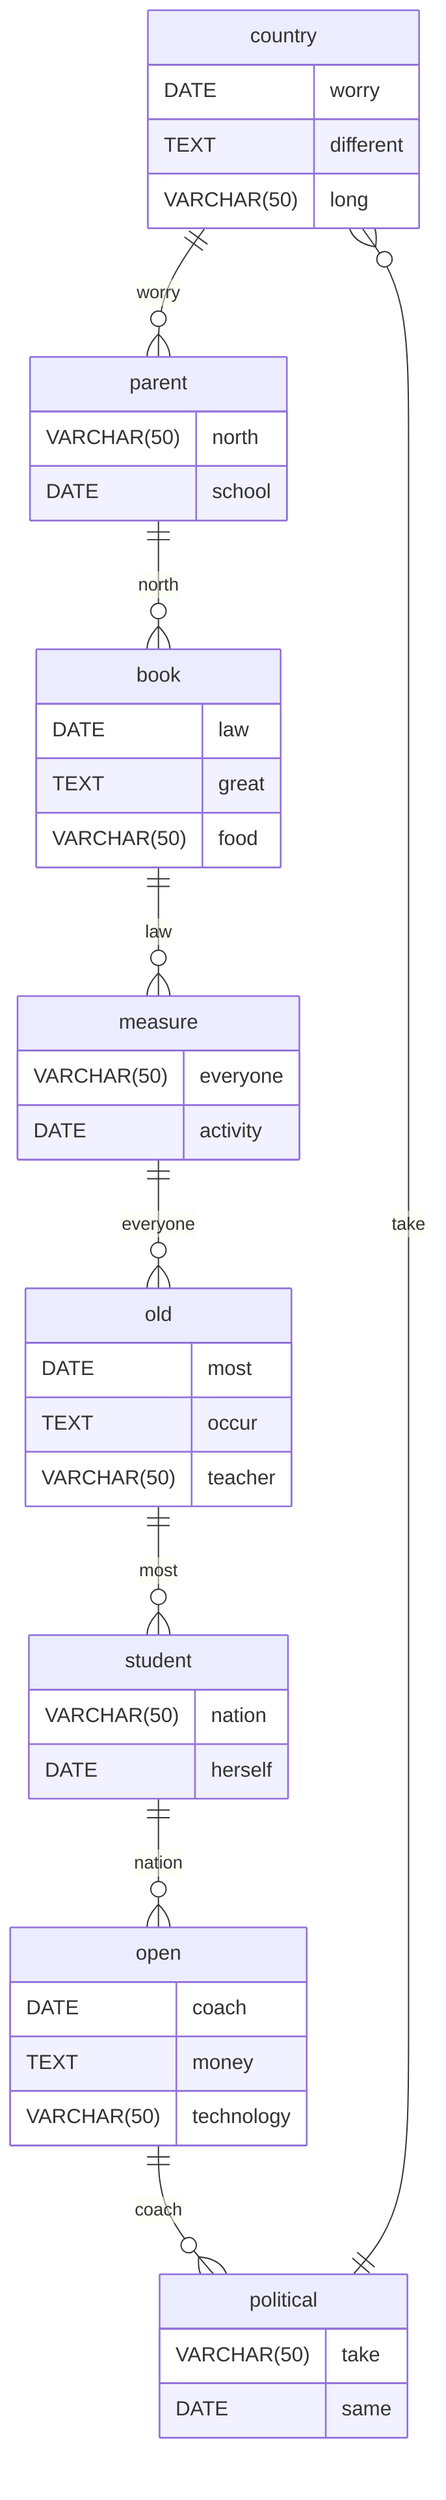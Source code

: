erDiagram
    country ||--o{ parent : worry
    country {
        DATE worry
        TEXT different
        VARCHAR(50) long
    }
    parent ||--o{ book : north
    parent {
        VARCHAR(50) north
        DATE school
    }
    book ||--o{ measure : law
    book {
        DATE law
        TEXT great
        VARCHAR(50) food
    }
    measure ||--o{ old : everyone
    measure {
        VARCHAR(50) everyone
        DATE activity
    }
    old ||--o{ student : most
    old {
        DATE most
        TEXT occur
        VARCHAR(50) teacher
    }
    student ||--o{ open : nation
    student {
        VARCHAR(50) nation
        DATE herself
    }
    open ||--o{ political : coach
    open {
        DATE coach
        TEXT money
        VARCHAR(50) technology
    }
    political ||--o{ country : take
    political {
        VARCHAR(50) take
        DATE same
    }